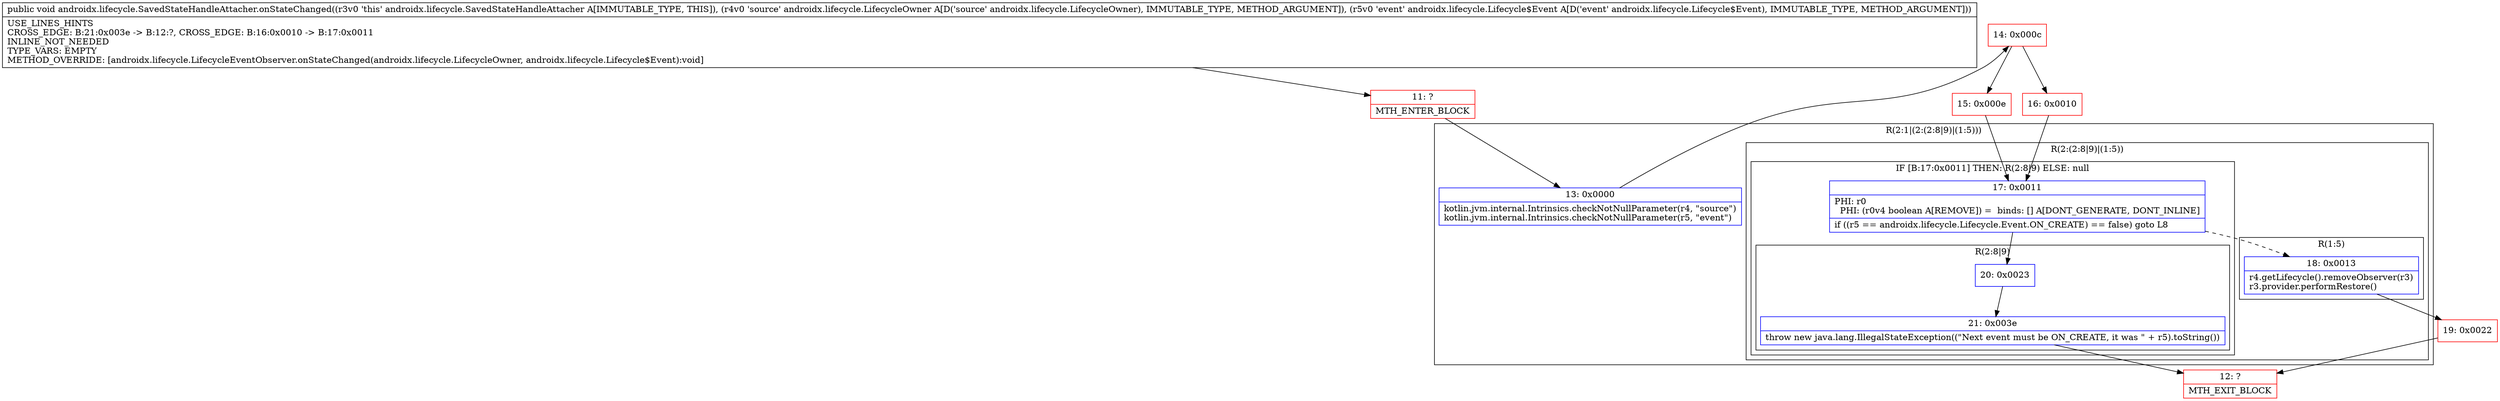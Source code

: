 digraph "CFG forandroidx.lifecycle.SavedStateHandleAttacher.onStateChanged(Landroidx\/lifecycle\/LifecycleOwner;Landroidx\/lifecycle\/Lifecycle$Event;)V" {
subgraph cluster_Region_2125143771 {
label = "R(2:1|(2:(2:8|9)|(1:5)))";
node [shape=record,color=blue];
Node_13 [shape=record,label="{13\:\ 0x0000|kotlin.jvm.internal.Intrinsics.checkNotNullParameter(r4, \"source\")\lkotlin.jvm.internal.Intrinsics.checkNotNullParameter(r5, \"event\")\l}"];
subgraph cluster_Region_799867944 {
label = "R(2:(2:8|9)|(1:5))";
node [shape=record,color=blue];
subgraph cluster_IfRegion_1496693769 {
label = "IF [B:17:0x0011] THEN: R(2:8|9) ELSE: null";
node [shape=record,color=blue];
Node_17 [shape=record,label="{17\:\ 0x0011|PHI: r0 \l  PHI: (r0v4 boolean A[REMOVE]) =  binds: [] A[DONT_GENERATE, DONT_INLINE]\l|if ((r5 == androidx.lifecycle.Lifecycle.Event.ON_CREATE) == false) goto L8\l}"];
subgraph cluster_Region_1493170400 {
label = "R(2:8|9)";
node [shape=record,color=blue];
Node_20 [shape=record,label="{20\:\ 0x0023}"];
Node_21 [shape=record,label="{21\:\ 0x003e|throw new java.lang.IllegalStateException((\"Next event must be ON_CREATE, it was \" + r5).toString())\l}"];
}
}
subgraph cluster_Region_2114218210 {
label = "R(1:5)";
node [shape=record,color=blue];
Node_18 [shape=record,label="{18\:\ 0x0013|r4.getLifecycle().removeObserver(r3)\lr3.provider.performRestore()\l}"];
}
}
}
Node_11 [shape=record,color=red,label="{11\:\ ?|MTH_ENTER_BLOCK\l}"];
Node_14 [shape=record,color=red,label="{14\:\ 0x000c}"];
Node_15 [shape=record,color=red,label="{15\:\ 0x000e}"];
Node_19 [shape=record,color=red,label="{19\:\ 0x0022}"];
Node_12 [shape=record,color=red,label="{12\:\ ?|MTH_EXIT_BLOCK\l}"];
Node_16 [shape=record,color=red,label="{16\:\ 0x0010}"];
MethodNode[shape=record,label="{public void androidx.lifecycle.SavedStateHandleAttacher.onStateChanged((r3v0 'this' androidx.lifecycle.SavedStateHandleAttacher A[IMMUTABLE_TYPE, THIS]), (r4v0 'source' androidx.lifecycle.LifecycleOwner A[D('source' androidx.lifecycle.LifecycleOwner), IMMUTABLE_TYPE, METHOD_ARGUMENT]), (r5v0 'event' androidx.lifecycle.Lifecycle$Event A[D('event' androidx.lifecycle.Lifecycle$Event), IMMUTABLE_TYPE, METHOD_ARGUMENT]))  | USE_LINES_HINTS\lCROSS_EDGE: B:21:0x003e \-\> B:12:?, CROSS_EDGE: B:16:0x0010 \-\> B:17:0x0011\lINLINE_NOT_NEEDED\lTYPE_VARS: EMPTY\lMETHOD_OVERRIDE: [androidx.lifecycle.LifecycleEventObserver.onStateChanged(androidx.lifecycle.LifecycleOwner, androidx.lifecycle.Lifecycle$Event):void]\l}"];
MethodNode -> Node_11;Node_13 -> Node_14;
Node_17 -> Node_18[style=dashed];
Node_17 -> Node_20;
Node_20 -> Node_21;
Node_21 -> Node_12;
Node_18 -> Node_19;
Node_11 -> Node_13;
Node_14 -> Node_15;
Node_14 -> Node_16;
Node_15 -> Node_17;
Node_19 -> Node_12;
Node_16 -> Node_17;
}


